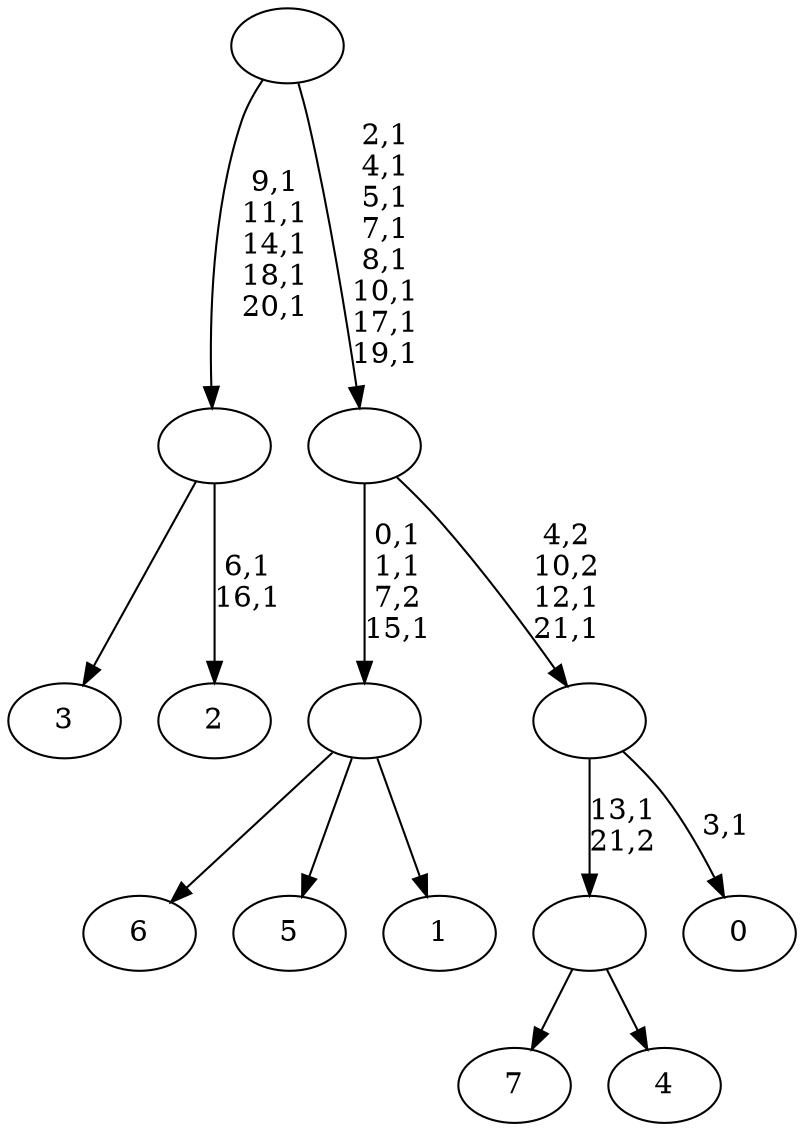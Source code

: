 digraph T {
	30 [label="7"]
	29 [label="6"]
	28 [label="5"]
	27 [label="4"]
	26 [label=""]
	25 [label="3"]
	24 [label="2"]
	21 [label=""]
	16 [label="1"]
	15 [label=""]
	12 [label="0"]
	10 [label=""]
	8 [label=""]
	0 [label=""]
	26 -> 30 [label=""]
	26 -> 27 [label=""]
	21 -> 24 [label="6,1\n16,1"]
	21 -> 25 [label=""]
	15 -> 29 [label=""]
	15 -> 28 [label=""]
	15 -> 16 [label=""]
	10 -> 12 [label="3,1"]
	10 -> 26 [label="13,1\n21,2"]
	8 -> 10 [label="4,2\n10,2\n12,1\n21,1"]
	8 -> 15 [label="0,1\n1,1\n7,2\n15,1"]
	0 -> 8 [label="2,1\n4,1\n5,1\n7,1\n8,1\n10,1\n17,1\n19,1"]
	0 -> 21 [label="9,1\n11,1\n14,1\n18,1\n20,1"]
}
